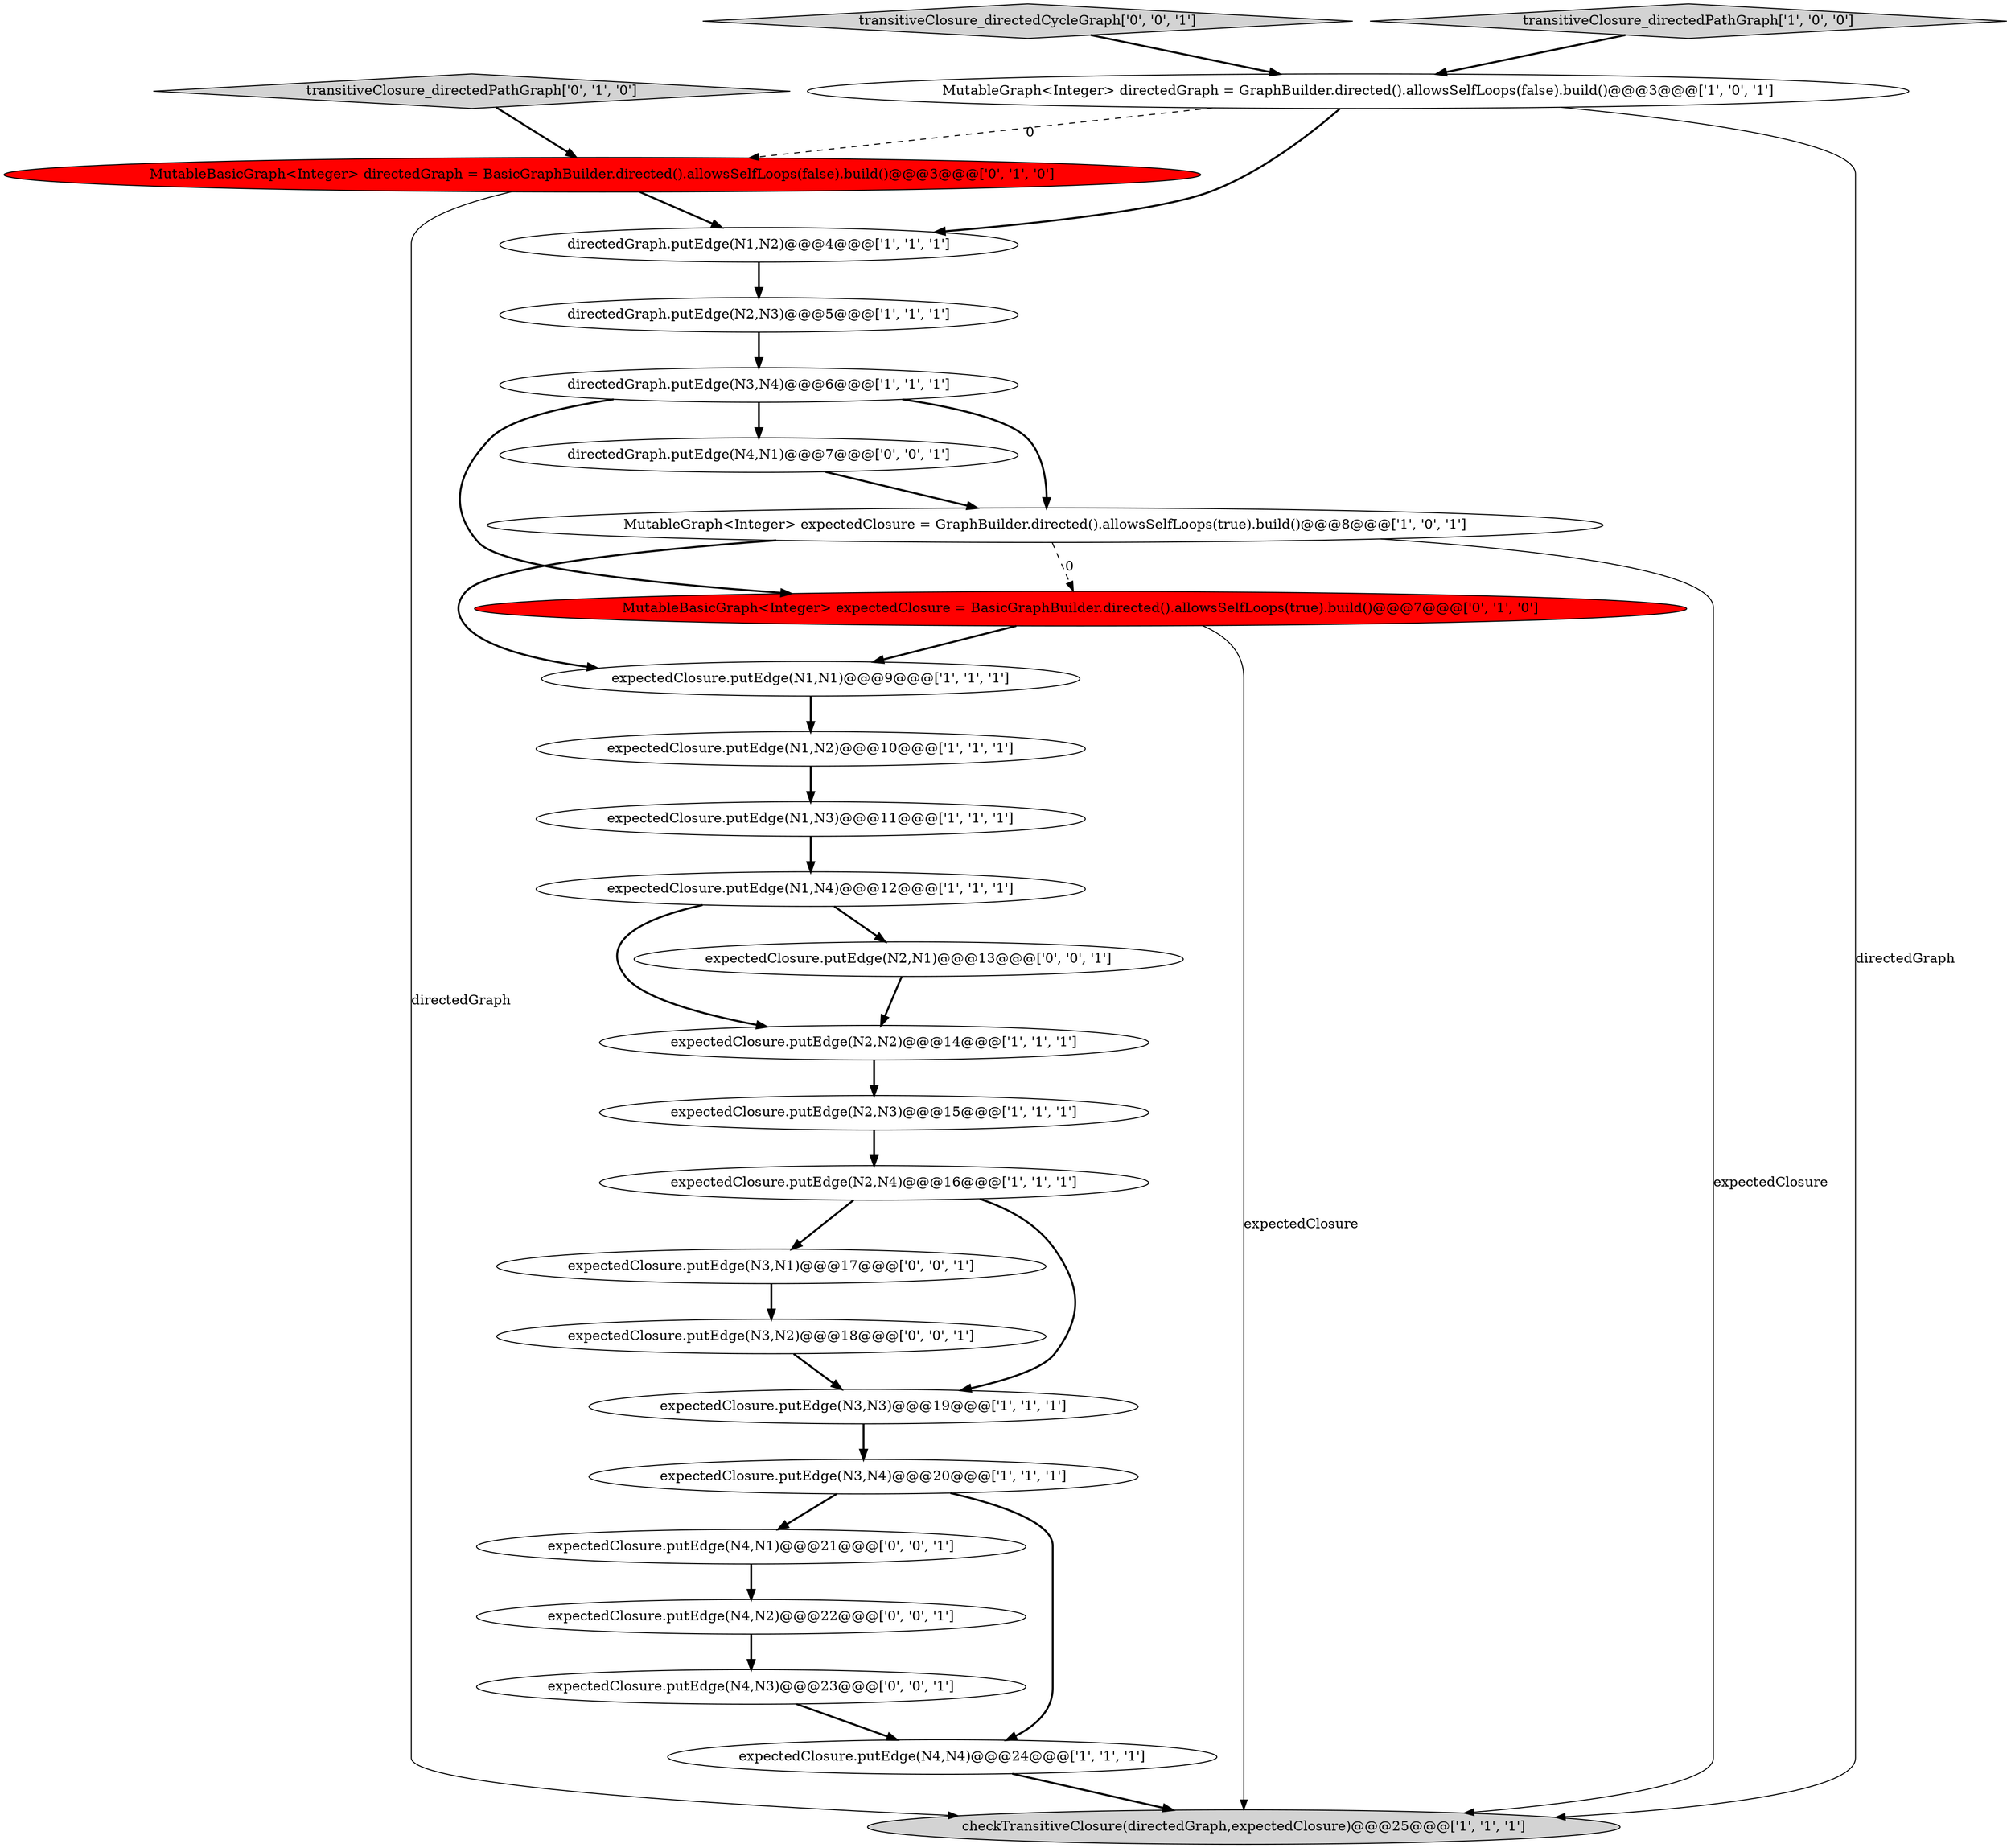 digraph {
4 [style = filled, label = "MutableGraph<Integer> directedGraph = GraphBuilder.directed().allowsSelfLoops(false).build()@@@3@@@['1', '0', '1']", fillcolor = white, shape = ellipse image = "AAA0AAABBB1BBB"];
26 [style = filled, label = "expectedClosure.putEdge(N2,N1)@@@13@@@['0', '0', '1']", fillcolor = white, shape = ellipse image = "AAA0AAABBB3BBB"];
12 [style = filled, label = "expectedClosure.putEdge(N1,N1)@@@9@@@['1', '1', '1']", fillcolor = white, shape = ellipse image = "AAA0AAABBB1BBB"];
10 [style = filled, label = "directedGraph.putEdge(N3,N4)@@@6@@@['1', '1', '1']", fillcolor = white, shape = ellipse image = "AAA0AAABBB1BBB"];
17 [style = filled, label = "MutableBasicGraph<Integer> expectedClosure = BasicGraphBuilder.directed().allowsSelfLoops(true).build()@@@7@@@['0', '1', '0']", fillcolor = red, shape = ellipse image = "AAA1AAABBB2BBB"];
5 [style = filled, label = "directedGraph.putEdge(N1,N2)@@@4@@@['1', '1', '1']", fillcolor = white, shape = ellipse image = "AAA0AAABBB1BBB"];
7 [style = filled, label = "expectedClosure.putEdge(N3,N3)@@@19@@@['1', '1', '1']", fillcolor = white, shape = ellipse image = "AAA0AAABBB1BBB"];
2 [style = filled, label = "expectedClosure.putEdge(N2,N3)@@@15@@@['1', '1', '1']", fillcolor = white, shape = ellipse image = "AAA0AAABBB1BBB"];
11 [style = filled, label = "MutableGraph<Integer> expectedClosure = GraphBuilder.directed().allowsSelfLoops(true).build()@@@8@@@['1', '0', '1']", fillcolor = white, shape = ellipse image = "AAA0AAABBB1BBB"];
20 [style = filled, label = "transitiveClosure_directedCycleGraph['0', '0', '1']", fillcolor = lightgray, shape = diamond image = "AAA0AAABBB3BBB"];
19 [style = filled, label = "transitiveClosure_directedPathGraph['0', '1', '0']", fillcolor = lightgray, shape = diamond image = "AAA0AAABBB2BBB"];
21 [style = filled, label = "directedGraph.putEdge(N4,N1)@@@7@@@['0', '0', '1']", fillcolor = white, shape = ellipse image = "AAA0AAABBB3BBB"];
16 [style = filled, label = "expectedClosure.putEdge(N4,N4)@@@24@@@['1', '1', '1']", fillcolor = white, shape = ellipse image = "AAA0AAABBB1BBB"];
9 [style = filled, label = "directedGraph.putEdge(N2,N3)@@@5@@@['1', '1', '1']", fillcolor = white, shape = ellipse image = "AAA0AAABBB1BBB"];
14 [style = filled, label = "expectedClosure.putEdge(N2,N4)@@@16@@@['1', '1', '1']", fillcolor = white, shape = ellipse image = "AAA0AAABBB1BBB"];
18 [style = filled, label = "MutableBasicGraph<Integer> directedGraph = BasicGraphBuilder.directed().allowsSelfLoops(false).build()@@@3@@@['0', '1', '0']", fillcolor = red, shape = ellipse image = "AAA1AAABBB2BBB"];
13 [style = filled, label = "transitiveClosure_directedPathGraph['1', '0', '0']", fillcolor = lightgray, shape = diamond image = "AAA0AAABBB1BBB"];
0 [style = filled, label = "expectedClosure.putEdge(N1,N3)@@@11@@@['1', '1', '1']", fillcolor = white, shape = ellipse image = "AAA0AAABBB1BBB"];
8 [style = filled, label = "expectedClosure.putEdge(N2,N2)@@@14@@@['1', '1', '1']", fillcolor = white, shape = ellipse image = "AAA0AAABBB1BBB"];
25 [style = filled, label = "expectedClosure.putEdge(N3,N2)@@@18@@@['0', '0', '1']", fillcolor = white, shape = ellipse image = "AAA0AAABBB3BBB"];
15 [style = filled, label = "expectedClosure.putEdge(N1,N2)@@@10@@@['1', '1', '1']", fillcolor = white, shape = ellipse image = "AAA0AAABBB1BBB"];
23 [style = filled, label = "expectedClosure.putEdge(N3,N1)@@@17@@@['0', '0', '1']", fillcolor = white, shape = ellipse image = "AAA0AAABBB3BBB"];
1 [style = filled, label = "expectedClosure.putEdge(N1,N4)@@@12@@@['1', '1', '1']", fillcolor = white, shape = ellipse image = "AAA0AAABBB1BBB"];
3 [style = filled, label = "checkTransitiveClosure(directedGraph,expectedClosure)@@@25@@@['1', '1', '1']", fillcolor = lightgray, shape = ellipse image = "AAA0AAABBB1BBB"];
6 [style = filled, label = "expectedClosure.putEdge(N3,N4)@@@20@@@['1', '1', '1']", fillcolor = white, shape = ellipse image = "AAA0AAABBB1BBB"];
22 [style = filled, label = "expectedClosure.putEdge(N4,N3)@@@23@@@['0', '0', '1']", fillcolor = white, shape = ellipse image = "AAA0AAABBB3BBB"];
27 [style = filled, label = "expectedClosure.putEdge(N4,N2)@@@22@@@['0', '0', '1']", fillcolor = white, shape = ellipse image = "AAA0AAABBB3BBB"];
24 [style = filled, label = "expectedClosure.putEdge(N4,N1)@@@21@@@['0', '0', '1']", fillcolor = white, shape = ellipse image = "AAA0AAABBB3BBB"];
16->3 [style = bold, label=""];
4->18 [style = dashed, label="0"];
23->25 [style = bold, label=""];
19->18 [style = bold, label=""];
1->8 [style = bold, label=""];
5->9 [style = bold, label=""];
22->16 [style = bold, label=""];
12->15 [style = bold, label=""];
6->24 [style = bold, label=""];
11->12 [style = bold, label=""];
10->17 [style = bold, label=""];
26->8 [style = bold, label=""];
10->21 [style = bold, label=""];
11->17 [style = dashed, label="0"];
9->10 [style = bold, label=""];
1->26 [style = bold, label=""];
25->7 [style = bold, label=""];
27->22 [style = bold, label=""];
20->4 [style = bold, label=""];
14->7 [style = bold, label=""];
4->3 [style = solid, label="directedGraph"];
17->12 [style = bold, label=""];
10->11 [style = bold, label=""];
18->3 [style = solid, label="directedGraph"];
14->23 [style = bold, label=""];
8->2 [style = bold, label=""];
21->11 [style = bold, label=""];
6->16 [style = bold, label=""];
0->1 [style = bold, label=""];
18->5 [style = bold, label=""];
15->0 [style = bold, label=""];
11->3 [style = solid, label="expectedClosure"];
2->14 [style = bold, label=""];
7->6 [style = bold, label=""];
4->5 [style = bold, label=""];
24->27 [style = bold, label=""];
17->3 [style = solid, label="expectedClosure"];
13->4 [style = bold, label=""];
}
